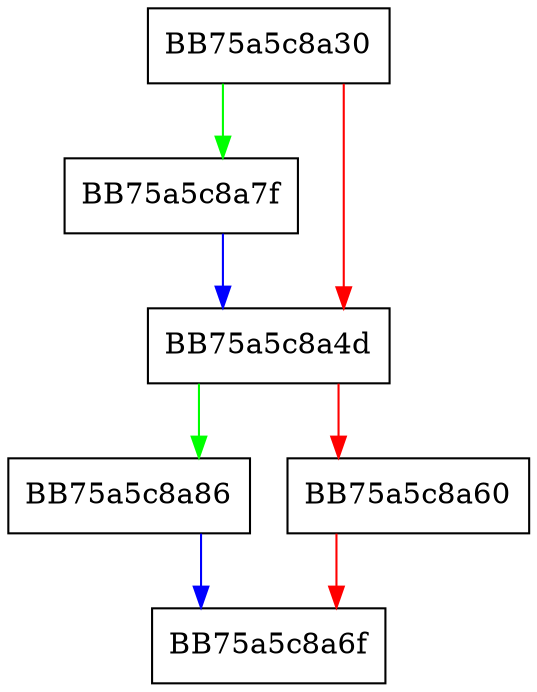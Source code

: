 digraph GetValue {
  node [shape="box"];
  graph [splines=ortho];
  BB75a5c8a30 -> BB75a5c8a7f [color="green"];
  BB75a5c8a30 -> BB75a5c8a4d [color="red"];
  BB75a5c8a4d -> BB75a5c8a86 [color="green"];
  BB75a5c8a4d -> BB75a5c8a60 [color="red"];
  BB75a5c8a60 -> BB75a5c8a6f [color="red"];
  BB75a5c8a7f -> BB75a5c8a4d [color="blue"];
  BB75a5c8a86 -> BB75a5c8a6f [color="blue"];
}